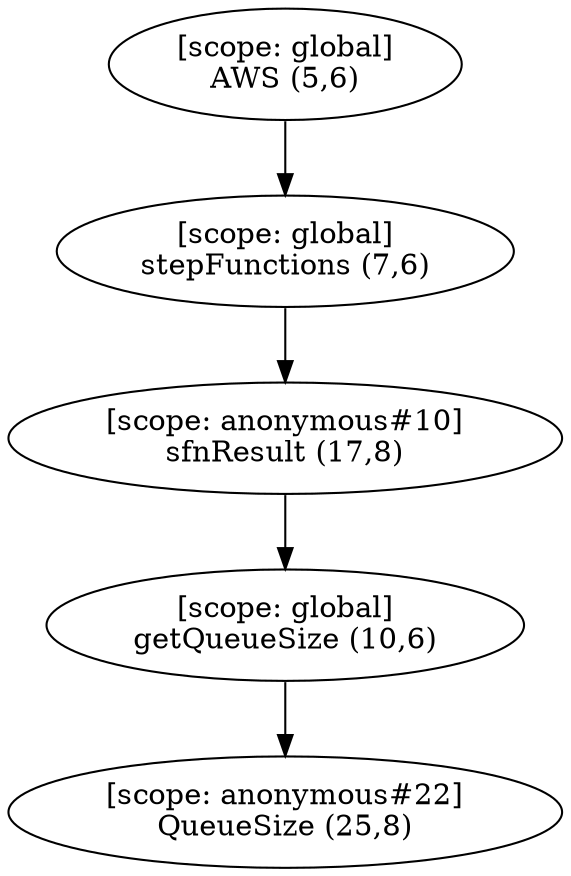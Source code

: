 digraph G {
  graph [ rankdir =TB ];
subgraph global {
  graph [ label = "Scope [global]" ];
  "[scope: global]
AWS (5,6)";
  "[scope: global]
stepFunctions (7,6)";
  "[scope: global]
getQueueSize (10,6)";
}

subgraph anonymous_10 {
  graph [ label = "Scope [anonymous_10]" ];
  "[scope: anonymous#10]
sfnResult (17,8)";
}

subgraph anonymous_22 {
  graph [ label = "Scope [anonymous_22]" ];
  "[scope: anonymous#22]
QueueSize (25,8)";
}

  "[scope: global]
AWS (5,6)" -> "[scope: global]
stepFunctions (7,6)";
  "[scope: global]
stepFunctions (7,6)" -> "[scope: anonymous#10]
sfnResult (17,8)";
  "[scope: anonymous#10]
sfnResult (17,8)" -> "[scope: global]
getQueueSize (10,6)";
  "[scope: global]
getQueueSize (10,6)" -> "[scope: anonymous#22]
QueueSize (25,8)";
}
